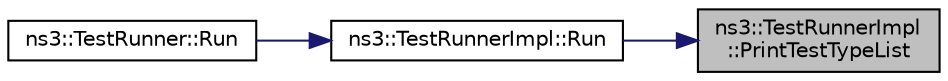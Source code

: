digraph "ns3::TestRunnerImpl::PrintTestTypeList"
{
 // LATEX_PDF_SIZE
  edge [fontname="Helvetica",fontsize="10",labelfontname="Helvetica",labelfontsize="10"];
  node [fontname="Helvetica",fontsize="10",shape=record];
  rankdir="RL";
  Node1 [label="ns3::TestRunnerImpl\l::PrintTestTypeList",height=0.2,width=0.4,color="black", fillcolor="grey75", style="filled", fontcolor="black",tooltip="Print the list of test types."];
  Node1 -> Node2 [dir="back",color="midnightblue",fontsize="10",style="solid",fontname="Helvetica"];
  Node2 [label="ns3::TestRunnerImpl::Run",height=0.2,width=0.4,color="black", fillcolor="white", style="filled",URL="$classns3_1_1_test_runner_impl.html#aab866f90a3b2d8fa20dabded33e35012",tooltip="Run the requested suite of tests, according to the given command line arguments."];
  Node2 -> Node3 [dir="back",color="midnightblue",fontsize="10",style="solid",fontname="Helvetica"];
  Node3 [label="ns3::TestRunner::Run",height=0.2,width=0.4,color="black", fillcolor="white", style="filled",URL="$classns3_1_1_test_runner.html#ae581562d0c0d0525e7e0444451ef352c",tooltip="Run the requested suite of tests, according to the given command line arguments."];
}
